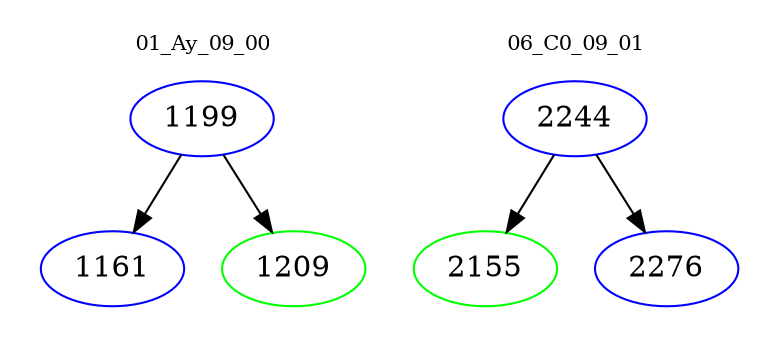 digraph{
subgraph cluster_0 {
color = white
label = "01_Ay_09_00";
fontsize=10;
T0_1199 [label="1199", color="blue"]
T0_1199 -> T0_1161 [color="black"]
T0_1161 [label="1161", color="blue"]
T0_1199 -> T0_1209 [color="black"]
T0_1209 [label="1209", color="green"]
}
subgraph cluster_1 {
color = white
label = "06_C0_09_01";
fontsize=10;
T1_2244 [label="2244", color="blue"]
T1_2244 -> T1_2155 [color="black"]
T1_2155 [label="2155", color="green"]
T1_2244 -> T1_2276 [color="black"]
T1_2276 [label="2276", color="blue"]
}
}
